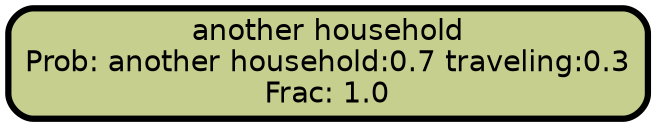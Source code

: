 graph Tree {
node [shape=box, style="filled, rounded",color="black",penwidth="3",fontcolor="black",                 fontname=helvetica] ;
graph [ranksep="0 equally", splines=straight,                 bgcolor=transparent, dpi=200] ;
edge [fontname=helvetica, color=black] ;
0 [label="another household
Prob: another household:0.7 traveling:0.3
Frac: 1.0", fillcolor="#c6cf8d"] ;
{rank = same;}}